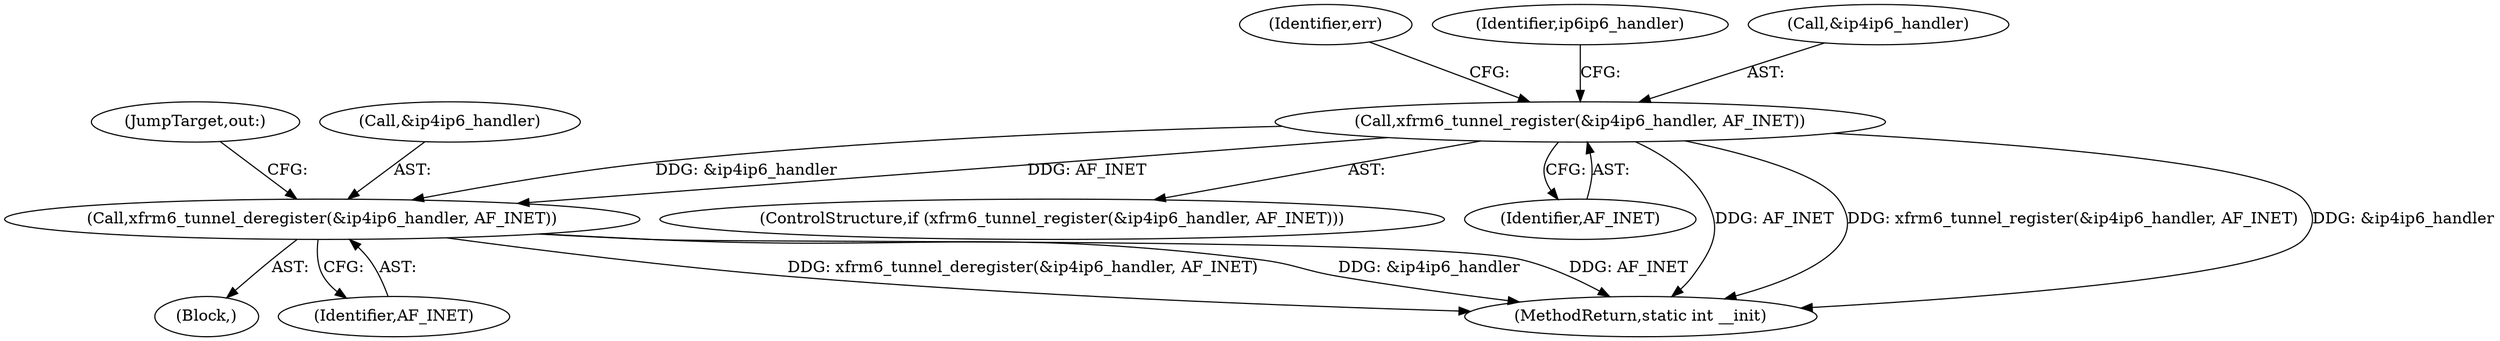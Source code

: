 digraph "1_linux_d5aa407f59f5b83d2c50ec88f5bf56d40f1f8978_0@del" {
"1000105" [label="(Call,xfrm6_tunnel_register(&ip4ip6_handler, AF_INET))"];
"1000144" [label="(Call,xfrm6_tunnel_deregister(&ip4ip6_handler, AF_INET))"];
"1000102" [label="(Block,)"];
"1000105" [label="(Call,xfrm6_tunnel_register(&ip4ip6_handler, AF_INET))"];
"1000111" [label="(Identifier,err)"];
"1000118" [label="(Identifier,ip6ip6_handler)"];
"1000147" [label="(Identifier,AF_INET)"];
"1000106" [label="(Call,&ip4ip6_handler)"];
"1000148" [label="(JumpTarget,out:)"];
"1000104" [label="(ControlStructure,if (xfrm6_tunnel_register(&ip4ip6_handler, AF_INET)))"];
"1000108" [label="(Identifier,AF_INET)"];
"1000145" [label="(Call,&ip4ip6_handler)"];
"1000144" [label="(Call,xfrm6_tunnel_deregister(&ip4ip6_handler, AF_INET))"];
"1000151" [label="(MethodReturn,static int __init)"];
"1000105" -> "1000104"  [label="AST: "];
"1000105" -> "1000108"  [label="CFG: "];
"1000106" -> "1000105"  [label="AST: "];
"1000108" -> "1000105"  [label="AST: "];
"1000111" -> "1000105"  [label="CFG: "];
"1000118" -> "1000105"  [label="CFG: "];
"1000105" -> "1000151"  [label="DDG: AF_INET"];
"1000105" -> "1000151"  [label="DDG: xfrm6_tunnel_register(&ip4ip6_handler, AF_INET)"];
"1000105" -> "1000151"  [label="DDG: &ip4ip6_handler"];
"1000105" -> "1000144"  [label="DDG: &ip4ip6_handler"];
"1000105" -> "1000144"  [label="DDG: AF_INET"];
"1000144" -> "1000102"  [label="AST: "];
"1000144" -> "1000147"  [label="CFG: "];
"1000145" -> "1000144"  [label="AST: "];
"1000147" -> "1000144"  [label="AST: "];
"1000148" -> "1000144"  [label="CFG: "];
"1000144" -> "1000151"  [label="DDG: xfrm6_tunnel_deregister(&ip4ip6_handler, AF_INET)"];
"1000144" -> "1000151"  [label="DDG: &ip4ip6_handler"];
"1000144" -> "1000151"  [label="DDG: AF_INET"];
}
